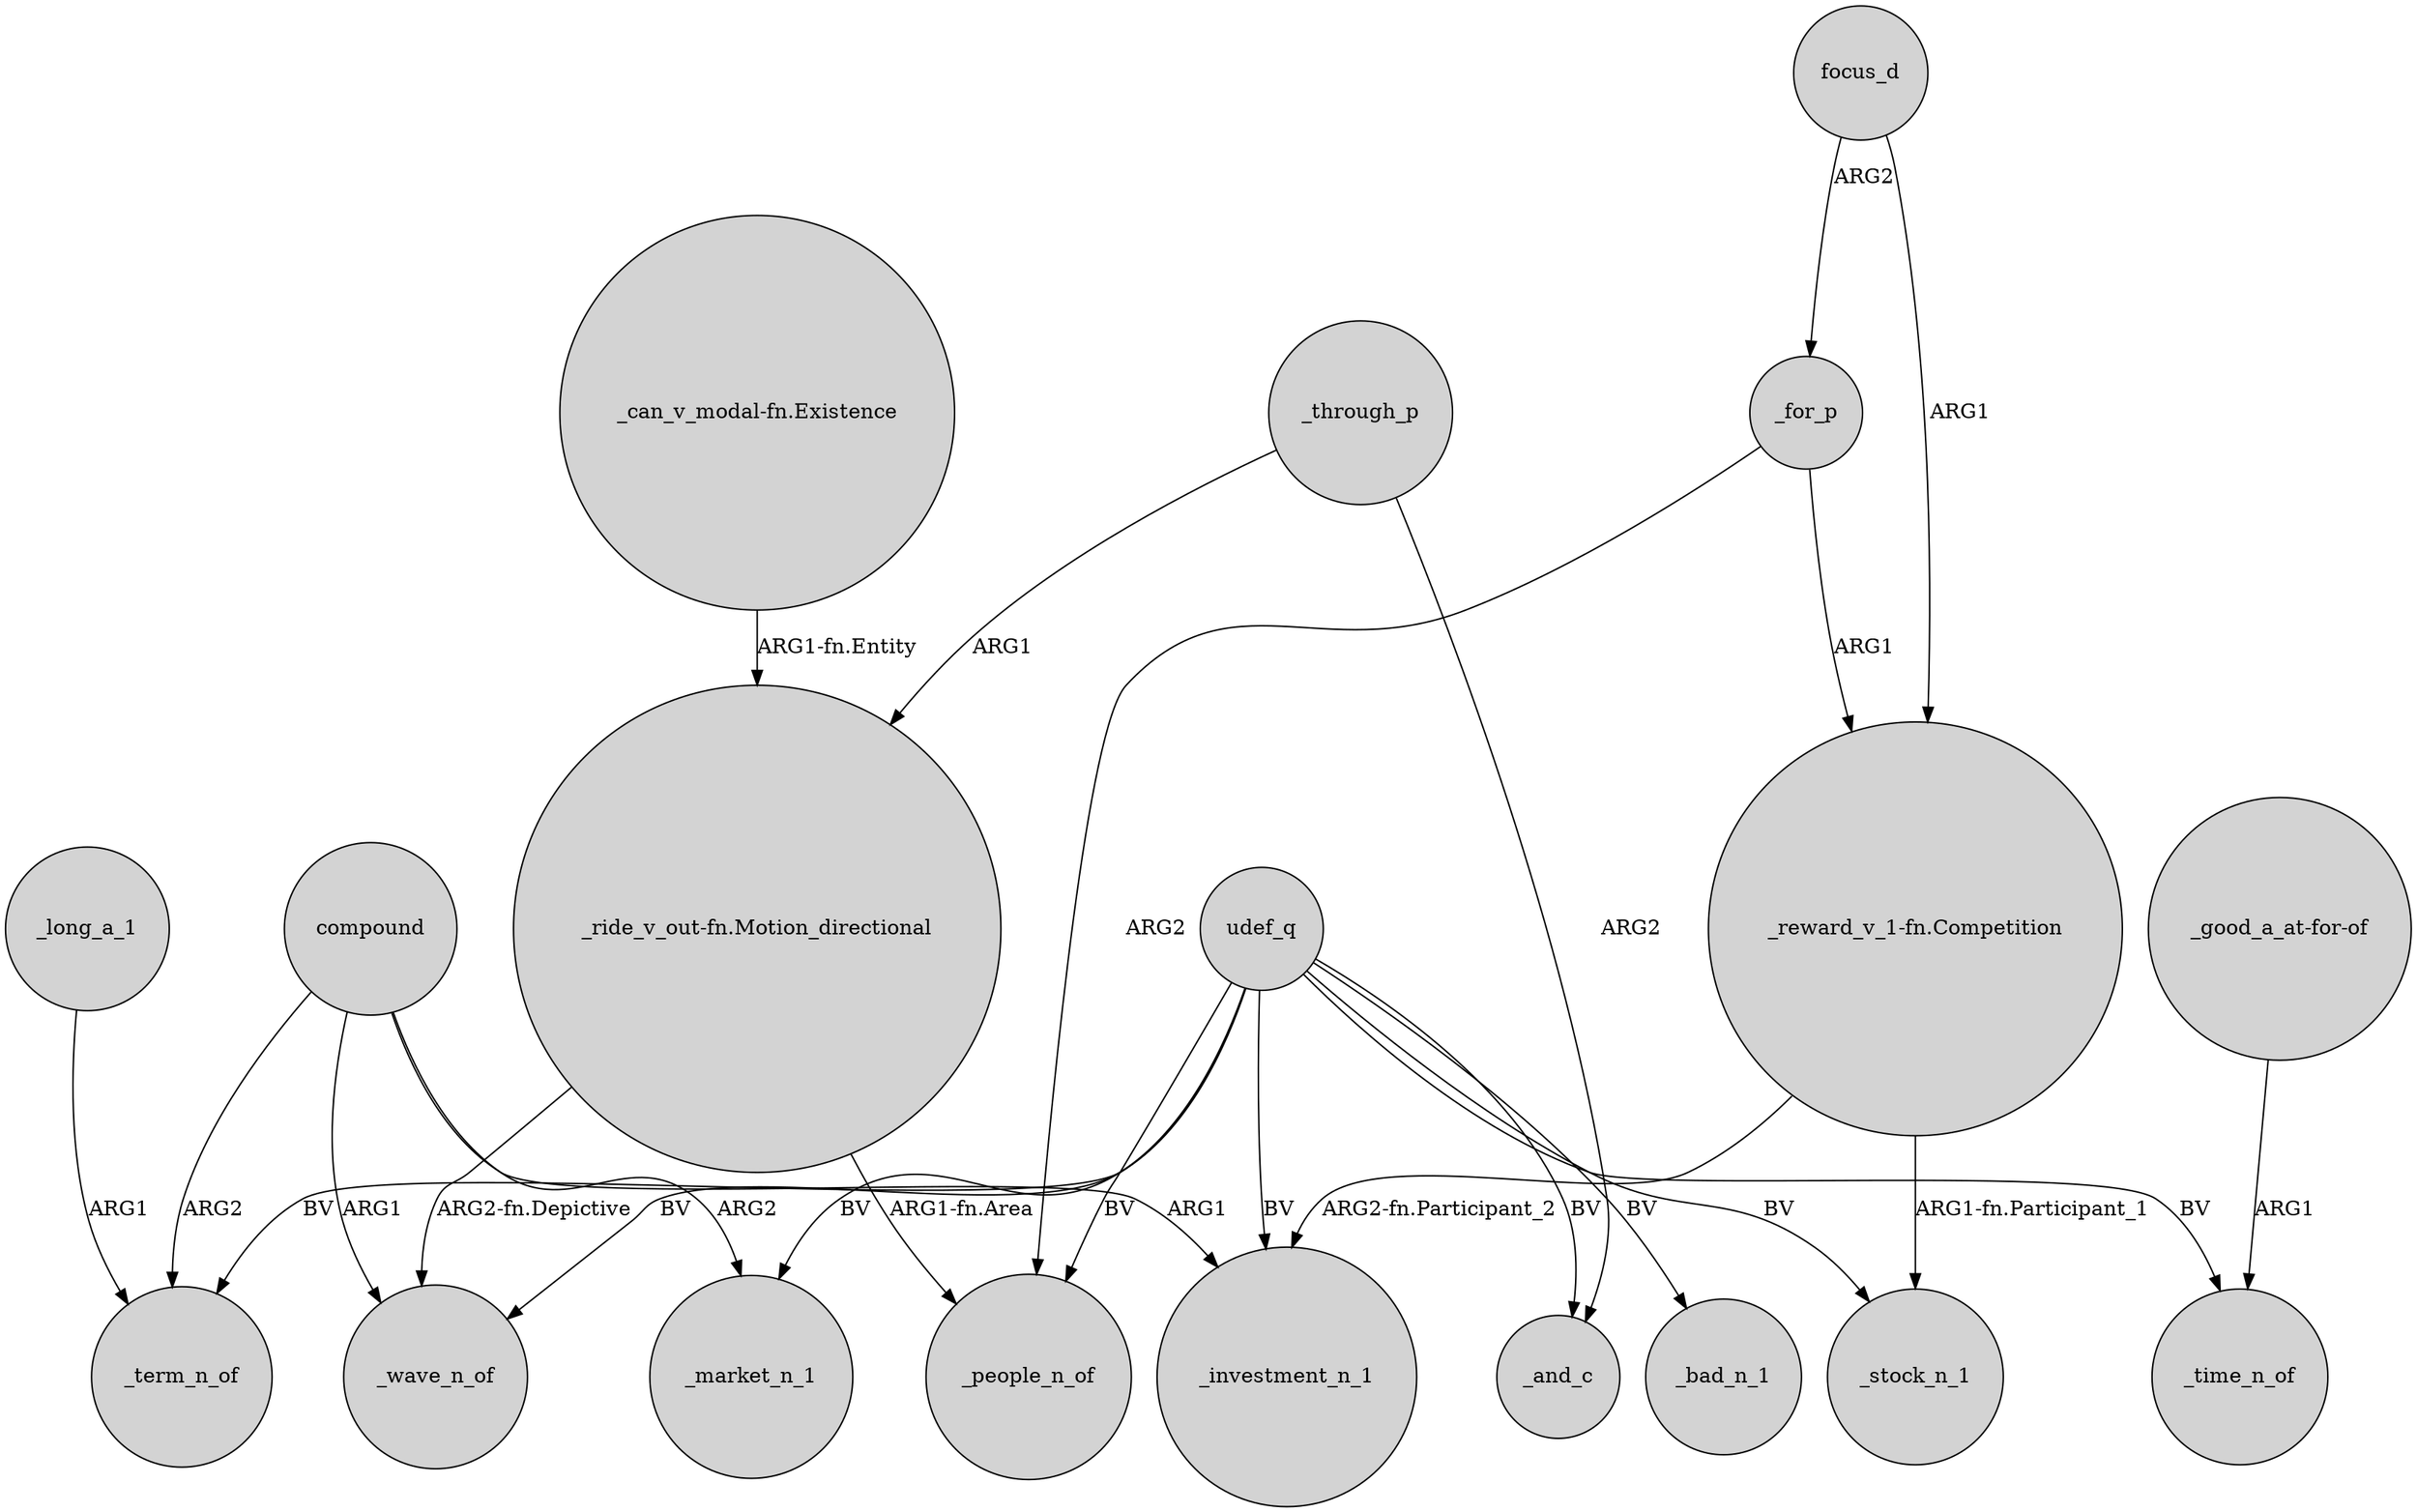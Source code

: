 digraph {
	node [shape=circle style=filled]
	udef_q -> _people_n_of [label=BV]
	udef_q -> _term_n_of [label=BV]
	udef_q -> _market_n_1 [label=BV]
	"_can_v_modal-fn.Existence" -> "_ride_v_out-fn.Motion_directional" [label="ARG1-fn.Entity"]
	udef_q -> _time_n_of [label=BV]
	"_reward_v_1-fn.Competition" -> _investment_n_1 [label="ARG2-fn.Participant_2"]
	compound -> _term_n_of [label=ARG2]
	compound -> _investment_n_1 [label=ARG1]
	compound -> _market_n_1 [label=ARG2]
	compound -> _wave_n_of [label=ARG1]
	udef_q -> _wave_n_of [label=BV]
	_long_a_1 -> _term_n_of [label=ARG1]
	udef_q -> _and_c [label=BV]
	"_good_a_at-for-of" -> _time_n_of [label=ARG1]
	udef_q -> _stock_n_1 [label=BV]
	_for_p -> _people_n_of [label=ARG2]
	udef_q -> _bad_n_1 [label=BV]
	"_ride_v_out-fn.Motion_directional" -> _people_n_of [label="ARG1-fn.Area"]
	_through_p -> "_ride_v_out-fn.Motion_directional" [label=ARG1]
	_through_p -> _and_c [label=ARG2]
	udef_q -> _investment_n_1 [label=BV]
	"_reward_v_1-fn.Competition" -> _stock_n_1 [label="ARG1-fn.Participant_1"]
	"_ride_v_out-fn.Motion_directional" -> _wave_n_of [label="ARG2-fn.Depictive"]
	focus_d -> "_reward_v_1-fn.Competition" [label=ARG1]
	_for_p -> "_reward_v_1-fn.Competition" [label=ARG1]
	focus_d -> _for_p [label=ARG2]
}
